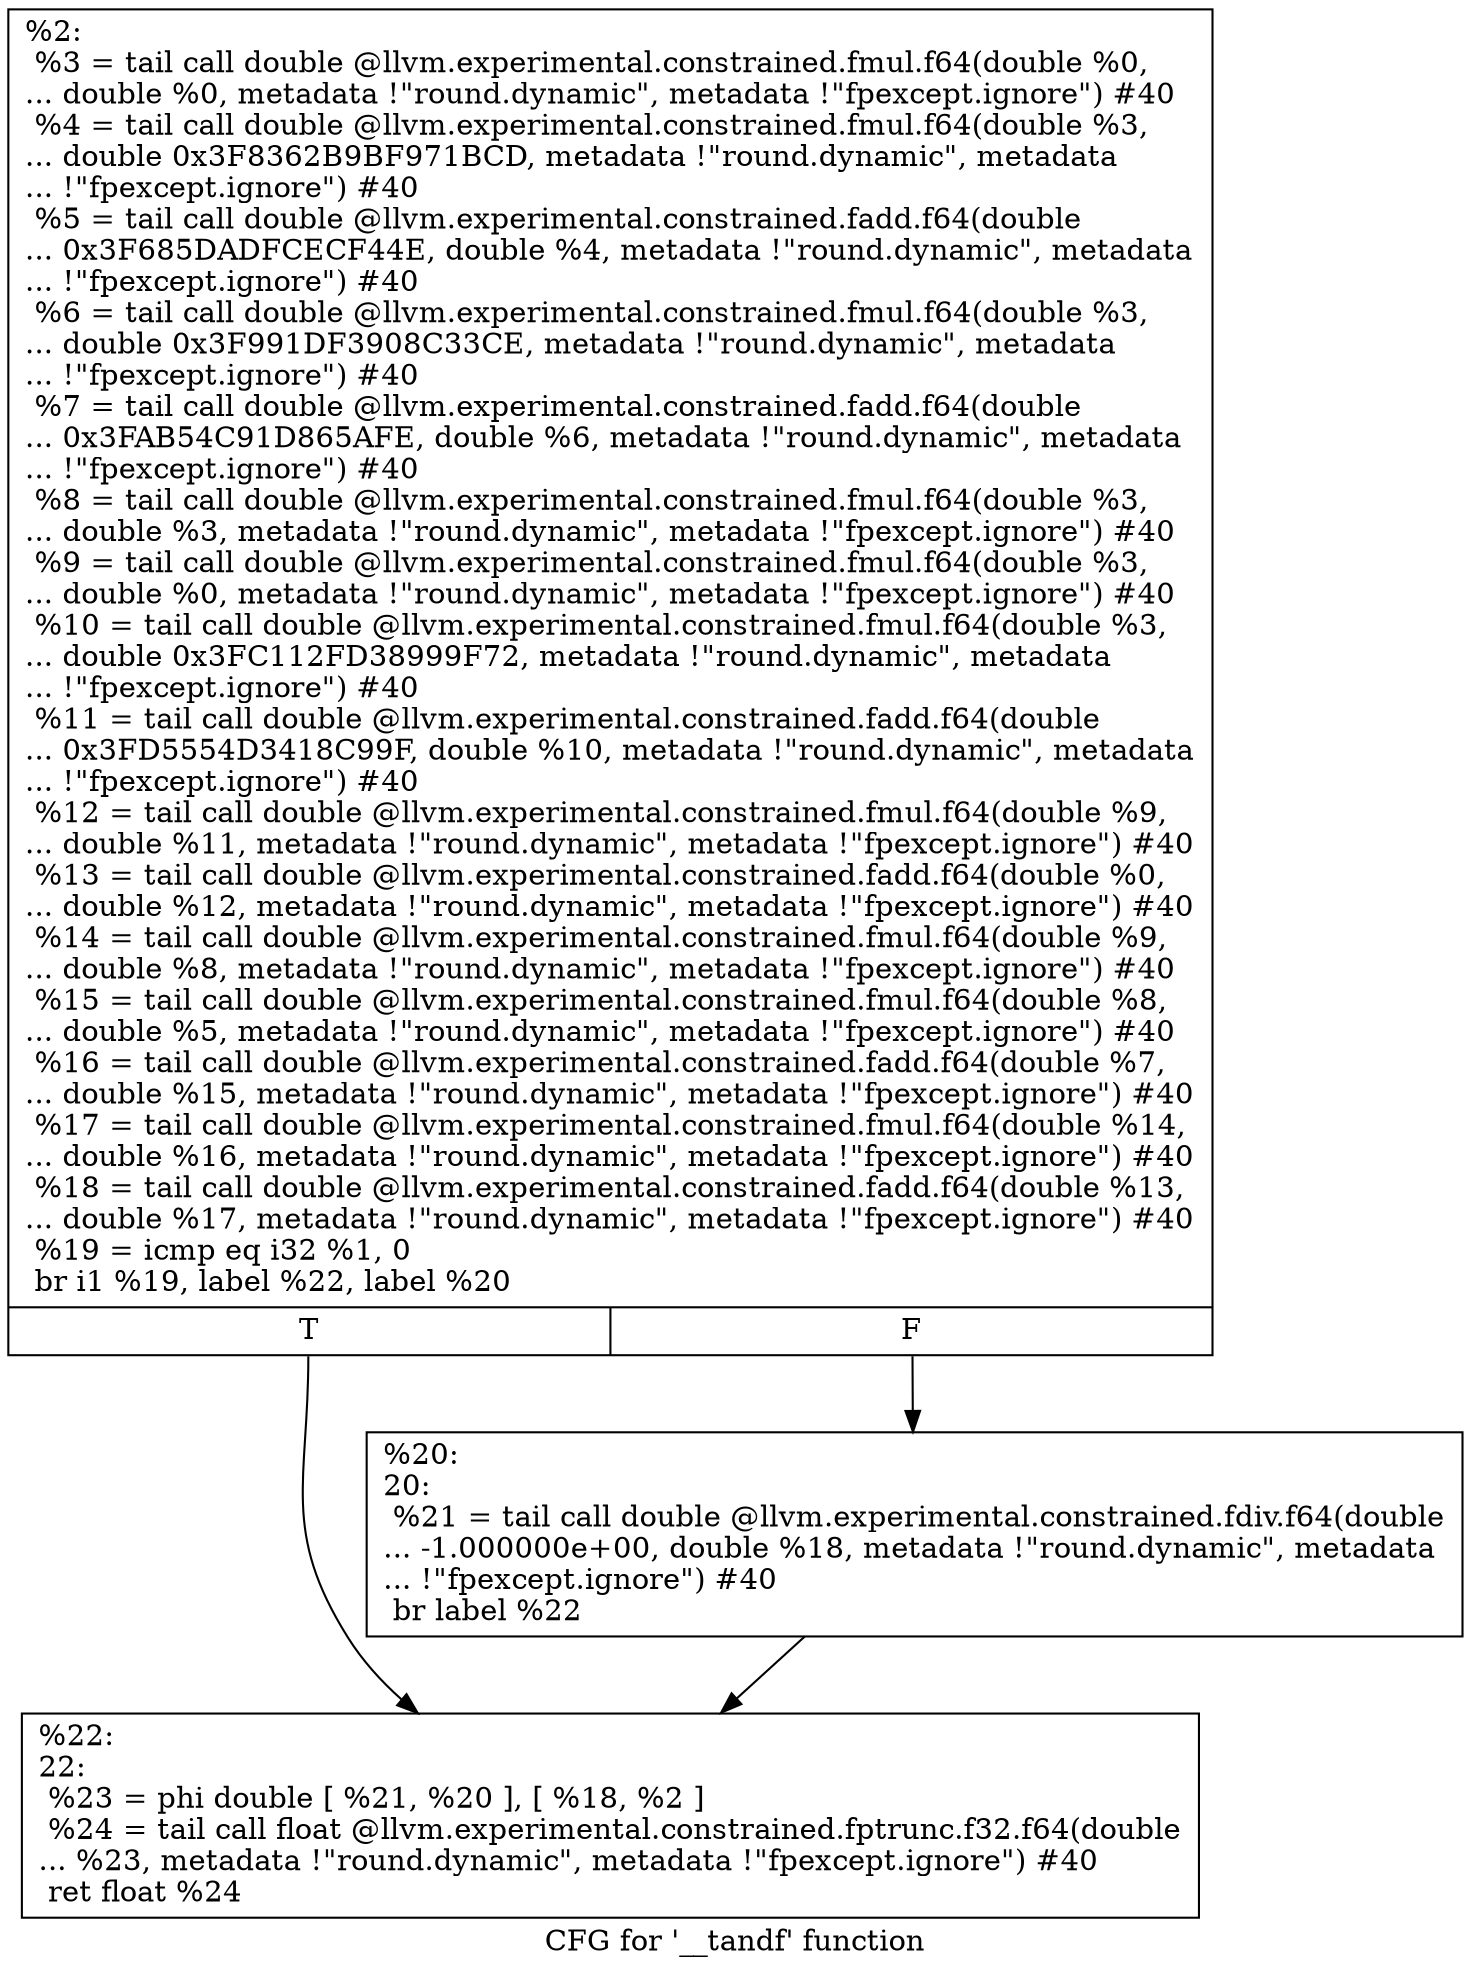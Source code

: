 digraph "CFG for '__tandf' function" {
	label="CFG for '__tandf' function";

	Node0x1b61960 [shape=record,label="{%2:\l  %3 = tail call double @llvm.experimental.constrained.fmul.f64(double %0,\l... double %0, metadata !\"round.dynamic\", metadata !\"fpexcept.ignore\") #40\l  %4 = tail call double @llvm.experimental.constrained.fmul.f64(double %3,\l... double 0x3F8362B9BF971BCD, metadata !\"round.dynamic\", metadata\l... !\"fpexcept.ignore\") #40\l  %5 = tail call double @llvm.experimental.constrained.fadd.f64(double\l... 0x3F685DADFCECF44E, double %4, metadata !\"round.dynamic\", metadata\l... !\"fpexcept.ignore\") #40\l  %6 = tail call double @llvm.experimental.constrained.fmul.f64(double %3,\l... double 0x3F991DF3908C33CE, metadata !\"round.dynamic\", metadata\l... !\"fpexcept.ignore\") #40\l  %7 = tail call double @llvm.experimental.constrained.fadd.f64(double\l... 0x3FAB54C91D865AFE, double %6, metadata !\"round.dynamic\", metadata\l... !\"fpexcept.ignore\") #40\l  %8 = tail call double @llvm.experimental.constrained.fmul.f64(double %3,\l... double %3, metadata !\"round.dynamic\", metadata !\"fpexcept.ignore\") #40\l  %9 = tail call double @llvm.experimental.constrained.fmul.f64(double %3,\l... double %0, metadata !\"round.dynamic\", metadata !\"fpexcept.ignore\") #40\l  %10 = tail call double @llvm.experimental.constrained.fmul.f64(double %3,\l... double 0x3FC112FD38999F72, metadata !\"round.dynamic\", metadata\l... !\"fpexcept.ignore\") #40\l  %11 = tail call double @llvm.experimental.constrained.fadd.f64(double\l... 0x3FD5554D3418C99F, double %10, metadata !\"round.dynamic\", metadata\l... !\"fpexcept.ignore\") #40\l  %12 = tail call double @llvm.experimental.constrained.fmul.f64(double %9,\l... double %11, metadata !\"round.dynamic\", metadata !\"fpexcept.ignore\") #40\l  %13 = tail call double @llvm.experimental.constrained.fadd.f64(double %0,\l... double %12, metadata !\"round.dynamic\", metadata !\"fpexcept.ignore\") #40\l  %14 = tail call double @llvm.experimental.constrained.fmul.f64(double %9,\l... double %8, metadata !\"round.dynamic\", metadata !\"fpexcept.ignore\") #40\l  %15 = tail call double @llvm.experimental.constrained.fmul.f64(double %8,\l... double %5, metadata !\"round.dynamic\", metadata !\"fpexcept.ignore\") #40\l  %16 = tail call double @llvm.experimental.constrained.fadd.f64(double %7,\l... double %15, metadata !\"round.dynamic\", metadata !\"fpexcept.ignore\") #40\l  %17 = tail call double @llvm.experimental.constrained.fmul.f64(double %14,\l... double %16, metadata !\"round.dynamic\", metadata !\"fpexcept.ignore\") #40\l  %18 = tail call double @llvm.experimental.constrained.fadd.f64(double %13,\l... double %17, metadata !\"round.dynamic\", metadata !\"fpexcept.ignore\") #40\l  %19 = icmp eq i32 %1, 0\l  br i1 %19, label %22, label %20\l|{<s0>T|<s1>F}}"];
	Node0x1b61960:s0 -> Node0x1b61a60;
	Node0x1b61960:s1 -> Node0x1b61a10;
	Node0x1b61a10 [shape=record,label="{%20:\l20:                                               \l  %21 = tail call double @llvm.experimental.constrained.fdiv.f64(double\l... -1.000000e+00, double %18, metadata !\"round.dynamic\", metadata\l... !\"fpexcept.ignore\") #40\l  br label %22\l}"];
	Node0x1b61a10 -> Node0x1b61a60;
	Node0x1b61a60 [shape=record,label="{%22:\l22:                                               \l  %23 = phi double [ %21, %20 ], [ %18, %2 ]\l  %24 = tail call float @llvm.experimental.constrained.fptrunc.f32.f64(double\l... %23, metadata !\"round.dynamic\", metadata !\"fpexcept.ignore\") #40\l  ret float %24\l}"];
}
